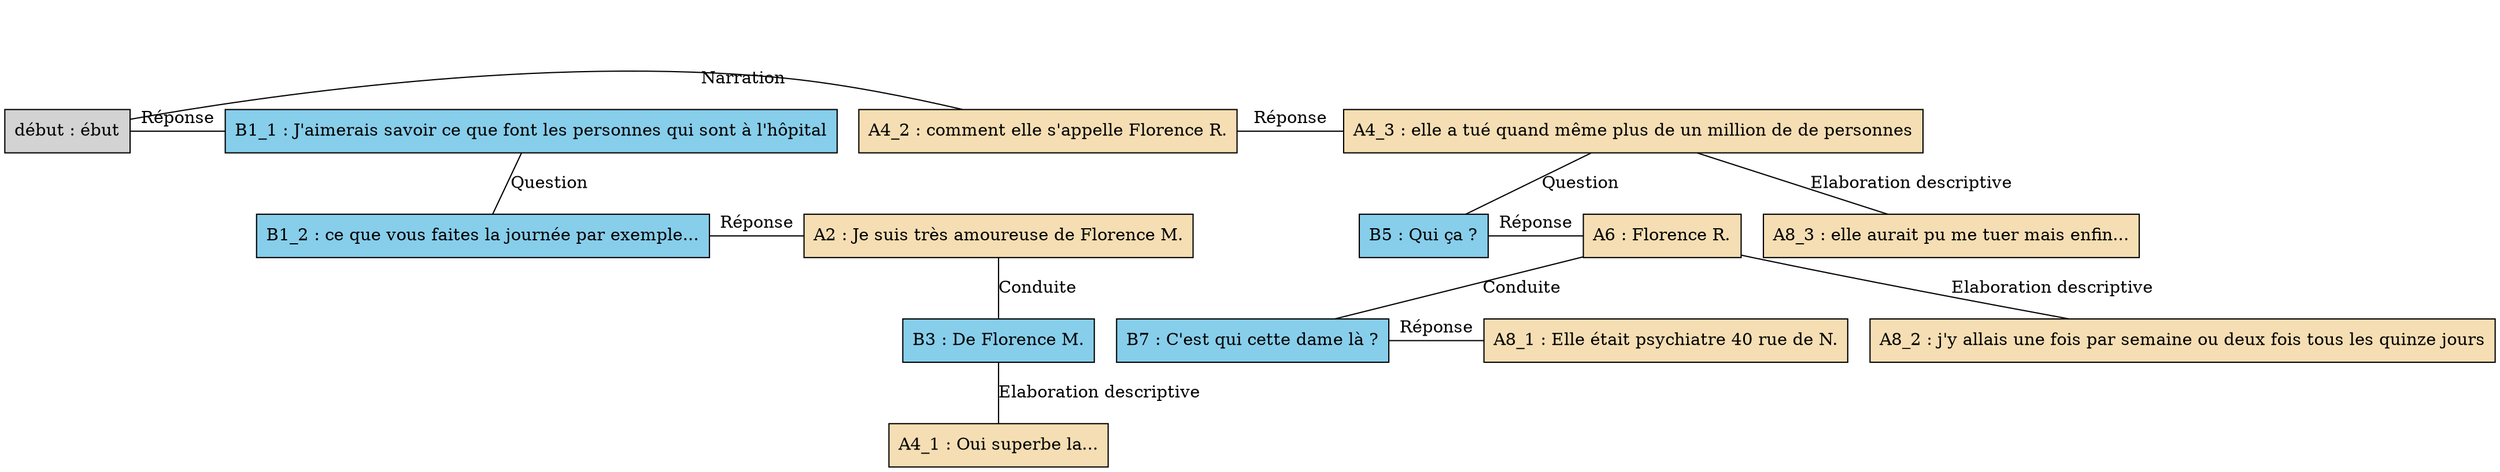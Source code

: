 digraph "Florence_-_C10" {
	node [shape=box style=filled]
	newrank=true
	zero [style=invis]
	"début" [label="début : ébut"]
	B1_1 [label="B1_1 : J'aimerais savoir ce que font les personnes qui sont à l'hôpital" fillcolor=skyblue]
	B1_2 [label="B1_2 : ce que vous faites la journée par exemple..." fillcolor=skyblue]
	A2 [label="A2 : Je suis très amoureuse de Florence M." fillcolor=wheat]
	B3 [label="B3 : De Florence M." fillcolor=skyblue]
	A4_1 [label="A4_1 : Oui superbe la..." fillcolor=wheat]
	A4_2 [label="A4_2 : comment elle s'appelle Florence R." fillcolor=wheat]
	A4_3 [label="A4_3 : elle a tué quand même plus de un million de de personnes" fillcolor=wheat]
	B5 [label="B5 : Qui ça ?" fillcolor=skyblue]
	A6 [label="A6 : Florence R." fillcolor=wheat]
	B7 [label="B7 : C'est qui cette dame là ?" fillcolor=skyblue]
	A8_1 [label="A8_1 : Elle était psychiatre 40 rue de N." fillcolor=wheat]
	A8_2 [label="A8_2 : j'y allais une fois par semaine ou deux fois tous les quinze jours" fillcolor=wheat]
	A8_3 [label="A8_3 : elle aurait pu me tuer mais enfin..." fillcolor=wheat]
	zero -> "début" [label="" style=invis]
	zero -> B1_1 [style=invis weight=1]
	"début" -> B1_1 [label="Réponse" constraint=false dir=none]
	B1_1 -> B1_2 [label=Question dir=none weight=2]
	B1_1 -> A2 [style=invis weight=1]
	B1_2 -> A2 [label="Réponse" constraint=false dir=none]
	A2 -> B3 [label=Conduite dir=none weight=2]
	zero -> A4_3 [style=invis weight=1]
	A4_2 -> A4_3 [label="Réponse" constraint=false dir=none]
	zero -> A4_2 [style=invis weight=1]
	"début" -> A4_2 [label=Narration constraint=false dir=none]
	A4_3 -> B5 [label=Question dir=none weight=2]
	A4_3 -> A6 [style=invis weight=1]
	B5 -> A6 [label="Réponse" constraint=false dir=none]
	A6 -> B7 [label=Conduite dir=none weight=2]
	A6 -> A8_1 [style=invis weight=1]
	B7 -> A8_1 [label="Réponse" constraint=false dir=none]
	A6 -> A8_2 [label="Elaboration descriptive" dir=none weight=2]
	A4_3 -> A8_3 [label="Elaboration descriptive" dir=none weight=2]
	B3 -> A4_1 [label="Elaboration descriptive" dir=none weight=2]
}

